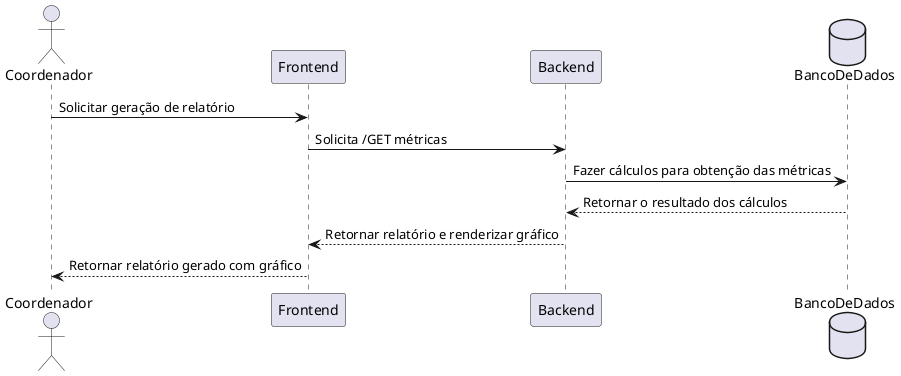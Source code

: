@startuml
' Diagrama de sequência para Gerar Relatório de Métricas
actor Coordenador
participant Frontend
participant Backend
database BancoDeDados

Coordenador -> Frontend : Solicitar geração de relatório
Frontend -> Backend : Solicita /GET métricas
Backend -> BancoDeDados : Fazer cálculos para obtenção das métricas
BancoDeDados --> Backend : Retornar o resultado dos cálculos
Backend --> Frontend : Retornar relatório e renderizar gráfico
Frontend --> Coordenador : Retornar relatório gerado com gráfico
@enduml